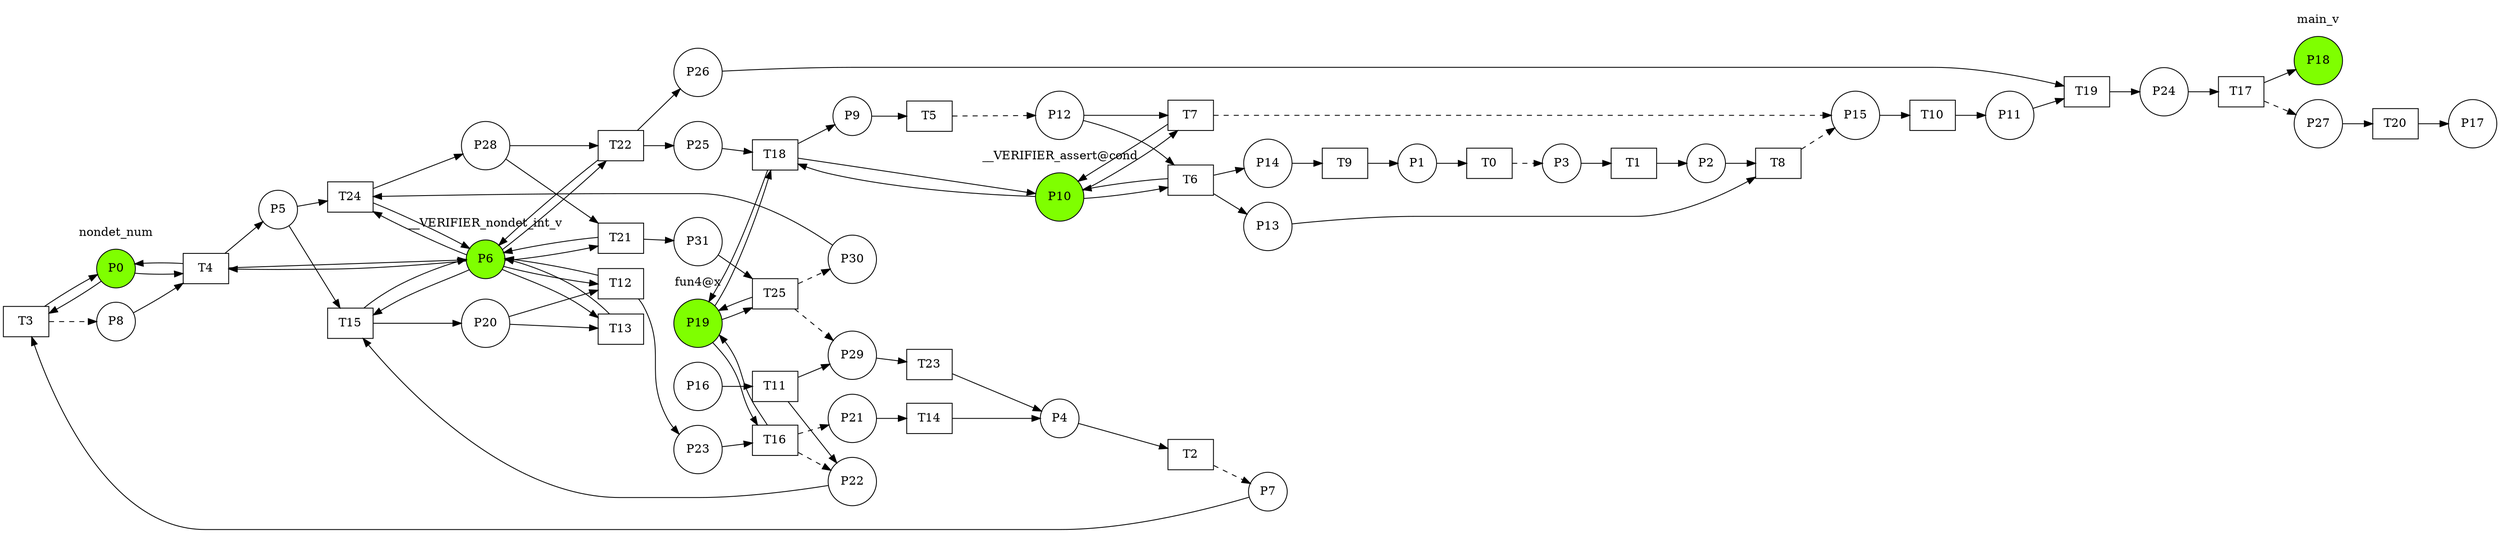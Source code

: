 digraph G{
rankdir = LR
subgraph cluster_P0{label="nondet_num"color="white"P0[shape=circle, style="filled",color="black",fillcolor="chartreuse"]}
P1[shape=circle]
P2[shape=circle]
P3[shape=circle]
P4[shape=circle]
P5[shape=circle]
subgraph cluster_P6{label="__VERIFIER_nondet_int_v"color="white"P6[shape=circle, style="filled",color="black",fillcolor="chartreuse"]}
P7[shape=circle]
P8[shape=circle]
P9[shape=circle]
subgraph cluster_P10{label="__VERIFIER_assert@cond"color="white"P10[shape=circle, style="filled",color="black",fillcolor="chartreuse"]}
P11[shape=circle]
P12[shape=circle]
P13[shape=circle]
P14[shape=circle]
P15[shape=circle]
P16[shape=circle]
P17[shape=circle]
subgraph cluster_P18{label="main_v"color="white"P18[shape=circle, style="filled",color="black",fillcolor="chartreuse"]}
subgraph cluster_P19{label="fun4@x"color="white"P19[shape=circle, style="filled",color="black",fillcolor="chartreuse"]}
P20[shape=circle]
P21[shape=circle]
P22[shape=circle]
P23[shape=circle]
P24[shape=circle]
P25[shape=circle]
P26[shape=circle]
P27[shape=circle]
P28[shape=circle]
P29[shape=circle]
P30[shape=circle]
P31[shape=circle]
T0[shape=box]
T1[shape=box]
T2[shape=box]
T3[shape=box]
T4[shape=box]
T5[shape=box]
T6[shape=box]
T7[shape=box]
T8[shape=box]
T9[shape=box]
T10[shape=box]
T11[shape=box]
T12[shape=box]
T13[shape=box]
T14[shape=box]
T15[shape=box]
T16[shape=box]
T17[shape=box]
T18[shape=box]
T19[shape=box]
T20[shape=box]
T21[shape=box]
T22[shape=box]
T23[shape=box]
T24[shape=box]
T25[shape=box]
P1->T0
P3->T1
T1->P2
T0->P3[style="dashed"]
P4->T2
P7->T3
P0->T3
T3->P0
P8->T4
T4->P5
T4->P6
P6->T4
P0->T4
T4->P0
T2->P7[style="dashed"]
T3->P8[style="dashed"]
P9->T5
P13->T8
P14->T9
T9->P1
T6->P14
P2->T8
P10->T6
T6->P10
P10->T7
T7->P10
T6->P13
P12->T6
P12->T7
P15->T10
T10->P11
T5->P12[style="dashed"]
T8->P15[style="dashed"]
T7->P15[style="dashed"]
P16->T11
P21->T14
P5->T15
P22->T15
T14->P4
T11->P22
T15->P20
T15->P6
P6->T15
P23->T16
P19->T16
T16->P19
P6->T12
T12->P6
P6->T13
T13->P6
T16->P21[style="dashed"]
T16->P22[style="dashed"]
T12->P23
P20->T12
P20->T13
P24->T17
P25->T18
P11->T19
P26->T19
T18->P9
T18->P10
P10->T18
P19->T18
T18->P19
T19->P24
P27->T20
T20->P17
T17->P27[style="dashed"]
T17->P18
P29->T23
P5->T24
P30->T24
T23->P4
T11->P29
T24->P28
T24->P6
P6->T24
P31->T25
P19->T25
T25->P19
P6->T21
T21->P6
P6->T22
T22->P6
T25->P29[style="dashed"]
T25->P30[style="dashed"]
T21->P31
P28->T21
P28->T22
T22->P25
T22->P26
}

